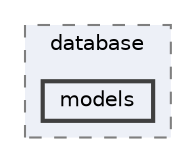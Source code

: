 digraph "lib/database/models"
{
 // LATEX_PDF_SIZE
  bgcolor="transparent";
  edge [fontname=Helvetica,fontsize=10,labelfontname=Helvetica,labelfontsize=10];
  node [fontname=Helvetica,fontsize=10,shape=box,height=0.2,width=0.4];
  compound=true
  subgraph clusterdir_73bfc89754e0560972b9561e2c627eec {
    graph [ bgcolor="#edf0f7", pencolor="grey50", label="database", fontname=Helvetica,fontsize=10 style="filled,dashed", URL="dir_73bfc89754e0560972b9561e2c627eec.html",tooltip=""]
  dir_e490880d7cb41d7ba1b3c82a2533f538 [label="models", fillcolor="#edf0f7", color="grey25", style="filled,bold", URL="dir_e490880d7cb41d7ba1b3c82a2533f538.html",tooltip=""];
  }
}
